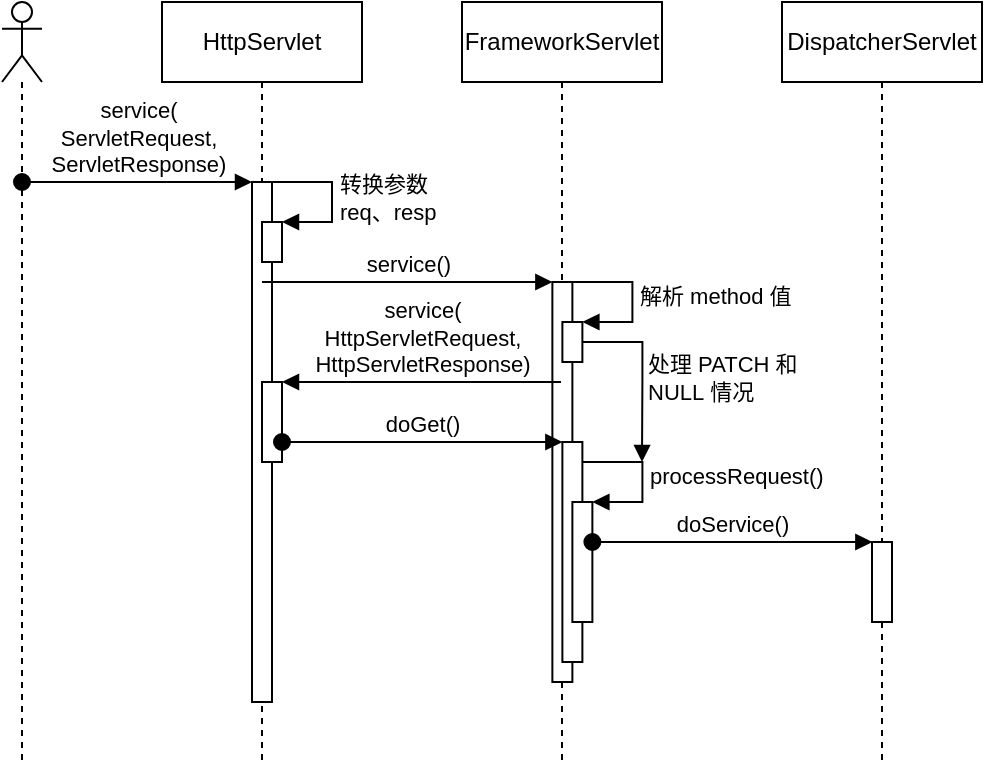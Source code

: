 <mxfile version="19.0.3" type="device"><diagram id="t7vGTx1dyHUHYVfkNg-l" name="第 1 页"><mxGraphModel dx="650" dy="472" grid="1" gridSize="10" guides="1" tooltips="1" connect="1" arrows="1" fold="1" page="1" pageScale="1" pageWidth="827" pageHeight="1169" math="0" shadow="0"><root><mxCell id="0"/><mxCell id="1" parent="0"/><mxCell id="GGbfQwJRyOBH3_bnsWLc-1" value="" style="shape=umlLifeline;participant=umlActor;perimeter=lifelinePerimeter;whiteSpace=wrap;html=1;container=1;collapsible=0;recursiveResize=0;verticalAlign=top;spacingTop=36;outlineConnect=0;" vertex="1" parent="1"><mxGeometry x="60" y="40" width="20" height="380" as="geometry"/></mxCell><mxCell id="GGbfQwJRyOBH3_bnsWLc-2" value="HttpServlet" style="shape=umlLifeline;perimeter=lifelinePerimeter;whiteSpace=wrap;html=1;container=1;collapsible=0;recursiveResize=0;outlineConnect=0;" vertex="1" parent="1"><mxGeometry x="140" y="40" width="100" height="380" as="geometry"/></mxCell><mxCell id="GGbfQwJRyOBH3_bnsWLc-7" value="" style="html=1;points=[];perimeter=orthogonalPerimeter;" vertex="1" parent="GGbfQwJRyOBH3_bnsWLc-2"><mxGeometry x="45" y="90" width="10" height="260" as="geometry"/></mxCell><mxCell id="GGbfQwJRyOBH3_bnsWLc-8" value="service(&lt;br&gt;ServletRequest,&lt;br&gt;ServletResponse)" style="html=1;verticalAlign=bottom;startArrow=oval;endArrow=block;startSize=8;rounded=0;" edge="1" target="GGbfQwJRyOBH3_bnsWLc-7" parent="GGbfQwJRyOBH3_bnsWLc-2"><mxGeometry relative="1" as="geometry"><mxPoint x="-70" y="90" as="sourcePoint"/></mxGeometry></mxCell><mxCell id="GGbfQwJRyOBH3_bnsWLc-9" value="" style="html=1;points=[];perimeter=orthogonalPerimeter;" vertex="1" parent="GGbfQwJRyOBH3_bnsWLc-2"><mxGeometry x="50" y="110" width="10" height="20" as="geometry"/></mxCell><mxCell id="GGbfQwJRyOBH3_bnsWLc-10" value="转换参数&lt;br&gt;req、resp" style="edgeStyle=orthogonalEdgeStyle;html=1;align=left;spacingLeft=2;endArrow=block;rounded=0;entryX=1;entryY=0;" edge="1" target="GGbfQwJRyOBH3_bnsWLc-9" parent="GGbfQwJRyOBH3_bnsWLc-2"><mxGeometry relative="1" as="geometry"><mxPoint x="55" y="90" as="sourcePoint"/><Array as="points"><mxPoint x="85" y="90"/></Array></mxGeometry></mxCell><mxCell id="GGbfQwJRyOBH3_bnsWLc-16" value="" style="html=1;points=[];perimeter=orthogonalPerimeter;" vertex="1" parent="GGbfQwJRyOBH3_bnsWLc-2"><mxGeometry x="50" y="190" width="10" height="40" as="geometry"/></mxCell><mxCell id="GGbfQwJRyOBH3_bnsWLc-3" value="FrameworkServlet" style="shape=umlLifeline;perimeter=lifelinePerimeter;whiteSpace=wrap;html=1;container=1;collapsible=0;recursiveResize=0;outlineConnect=0;" vertex="1" parent="1"><mxGeometry x="290" y="40" width="100" height="380" as="geometry"/></mxCell><mxCell id="GGbfQwJRyOBH3_bnsWLc-11" value="" style="html=1;points=[];perimeter=orthogonalPerimeter;" vertex="1" parent="GGbfQwJRyOBH3_bnsWLc-3"><mxGeometry x="45.19" y="140" width="10" height="200" as="geometry"/></mxCell><mxCell id="GGbfQwJRyOBH3_bnsWLc-14" value="" style="html=1;points=[];perimeter=orthogonalPerimeter;" vertex="1" parent="GGbfQwJRyOBH3_bnsWLc-3"><mxGeometry x="50.19" y="160" width="10" height="20" as="geometry"/></mxCell><mxCell id="GGbfQwJRyOBH3_bnsWLc-15" value="解析 method&amp;nbsp;值" style="edgeStyle=orthogonalEdgeStyle;html=1;align=left;spacingLeft=2;endArrow=block;rounded=0;entryX=1;entryY=0;" edge="1" parent="GGbfQwJRyOBH3_bnsWLc-3" target="GGbfQwJRyOBH3_bnsWLc-14"><mxGeometry relative="1" as="geometry"><mxPoint x="55.19" y="140" as="sourcePoint"/><Array as="points"><mxPoint x="85.19" y="140"/></Array></mxGeometry></mxCell><mxCell id="GGbfQwJRyOBH3_bnsWLc-19" value="" style="html=1;points=[];perimeter=orthogonalPerimeter;" vertex="1" parent="GGbfQwJRyOBH3_bnsWLc-3"><mxGeometry x="50.19" y="220" width="10" height="110" as="geometry"/></mxCell><mxCell id="GGbfQwJRyOBH3_bnsWLc-21" value="" style="html=1;points=[];perimeter=orthogonalPerimeter;" vertex="1" parent="GGbfQwJRyOBH3_bnsWLc-3"><mxGeometry x="55.19" y="250" width="10" height="60" as="geometry"/></mxCell><mxCell id="GGbfQwJRyOBH3_bnsWLc-22" value="processRequest()" style="edgeStyle=orthogonalEdgeStyle;html=1;align=left;spacingLeft=2;endArrow=block;rounded=0;entryX=1;entryY=0;" edge="1" target="GGbfQwJRyOBH3_bnsWLc-21" parent="GGbfQwJRyOBH3_bnsWLc-3"><mxGeometry relative="1" as="geometry"><mxPoint x="60.19" y="230" as="sourcePoint"/><Array as="points"><mxPoint x="90.19" y="230"/></Array></mxGeometry></mxCell><mxCell id="GGbfQwJRyOBH3_bnsWLc-26" value="doService()" style="html=1;verticalAlign=bottom;startArrow=oval;endArrow=block;startSize=8;rounded=0;" edge="1" parent="GGbfQwJRyOBH3_bnsWLc-3"><mxGeometry relative="1" as="geometry"><mxPoint x="65.19" y="270" as="sourcePoint"/><mxPoint x="205.19" y="270" as="targetPoint"/><Array as="points"><mxPoint x="155.19" y="270"/></Array></mxGeometry></mxCell><mxCell id="GGbfQwJRyOBH3_bnsWLc-28" value="处理 PATCH&amp;nbsp;和&lt;br&gt;NULL&amp;nbsp;情况" style="edgeStyle=orthogonalEdgeStyle;html=1;align=left;spacingLeft=2;endArrow=block;rounded=0;" edge="1" parent="GGbfQwJRyOBH3_bnsWLc-3"><mxGeometry x="0.067" y="-1" relative="1" as="geometry"><mxPoint x="60.19" y="170" as="sourcePoint"/><Array as="points"><mxPoint x="90.19" y="170"/><mxPoint x="90.19" y="190"/></Array><mxPoint x="90" y="230" as="targetPoint"/><mxPoint as="offset"/></mxGeometry></mxCell><mxCell id="GGbfQwJRyOBH3_bnsWLc-4" value="DispatcherServlet" style="shape=umlLifeline;perimeter=lifelinePerimeter;whiteSpace=wrap;html=1;container=1;collapsible=0;recursiveResize=0;outlineConnect=0;" vertex="1" parent="1"><mxGeometry x="450" y="40" width="100" height="380" as="geometry"/></mxCell><mxCell id="GGbfQwJRyOBH3_bnsWLc-25" value="" style="html=1;points=[];perimeter=orthogonalPerimeter;" vertex="1" parent="GGbfQwJRyOBH3_bnsWLc-4"><mxGeometry x="45" y="270" width="10" height="40" as="geometry"/></mxCell><mxCell id="GGbfQwJRyOBH3_bnsWLc-12" value="service()" style="html=1;verticalAlign=bottom;endArrow=block;entryX=0;entryY=0;rounded=0;" edge="1" target="GGbfQwJRyOBH3_bnsWLc-11" parent="1"><mxGeometry relative="1" as="geometry"><mxPoint x="190.0" y="180" as="sourcePoint"/></mxGeometry></mxCell><mxCell id="GGbfQwJRyOBH3_bnsWLc-17" value="service(&lt;br&gt;HttpServletRequest,&lt;br&gt;HttpServletResponse)" style="html=1;verticalAlign=bottom;endArrow=block;entryX=1;entryY=0;rounded=0;" edge="1" target="GGbfQwJRyOBH3_bnsWLc-16" parent="1" source="GGbfQwJRyOBH3_bnsWLc-3"><mxGeometry relative="1" as="geometry"><mxPoint x="260" y="230" as="sourcePoint"/></mxGeometry></mxCell><mxCell id="GGbfQwJRyOBH3_bnsWLc-20" value="doGet()" style="html=1;verticalAlign=bottom;startArrow=oval;endArrow=block;startSize=8;rounded=0;" edge="1" target="GGbfQwJRyOBH3_bnsWLc-19" parent="1" source="GGbfQwJRyOBH3_bnsWLc-16"><mxGeometry relative="1" as="geometry"><mxPoint x="275" y="280" as="sourcePoint"/></mxGeometry></mxCell></root></mxGraphModel></diagram></mxfile>